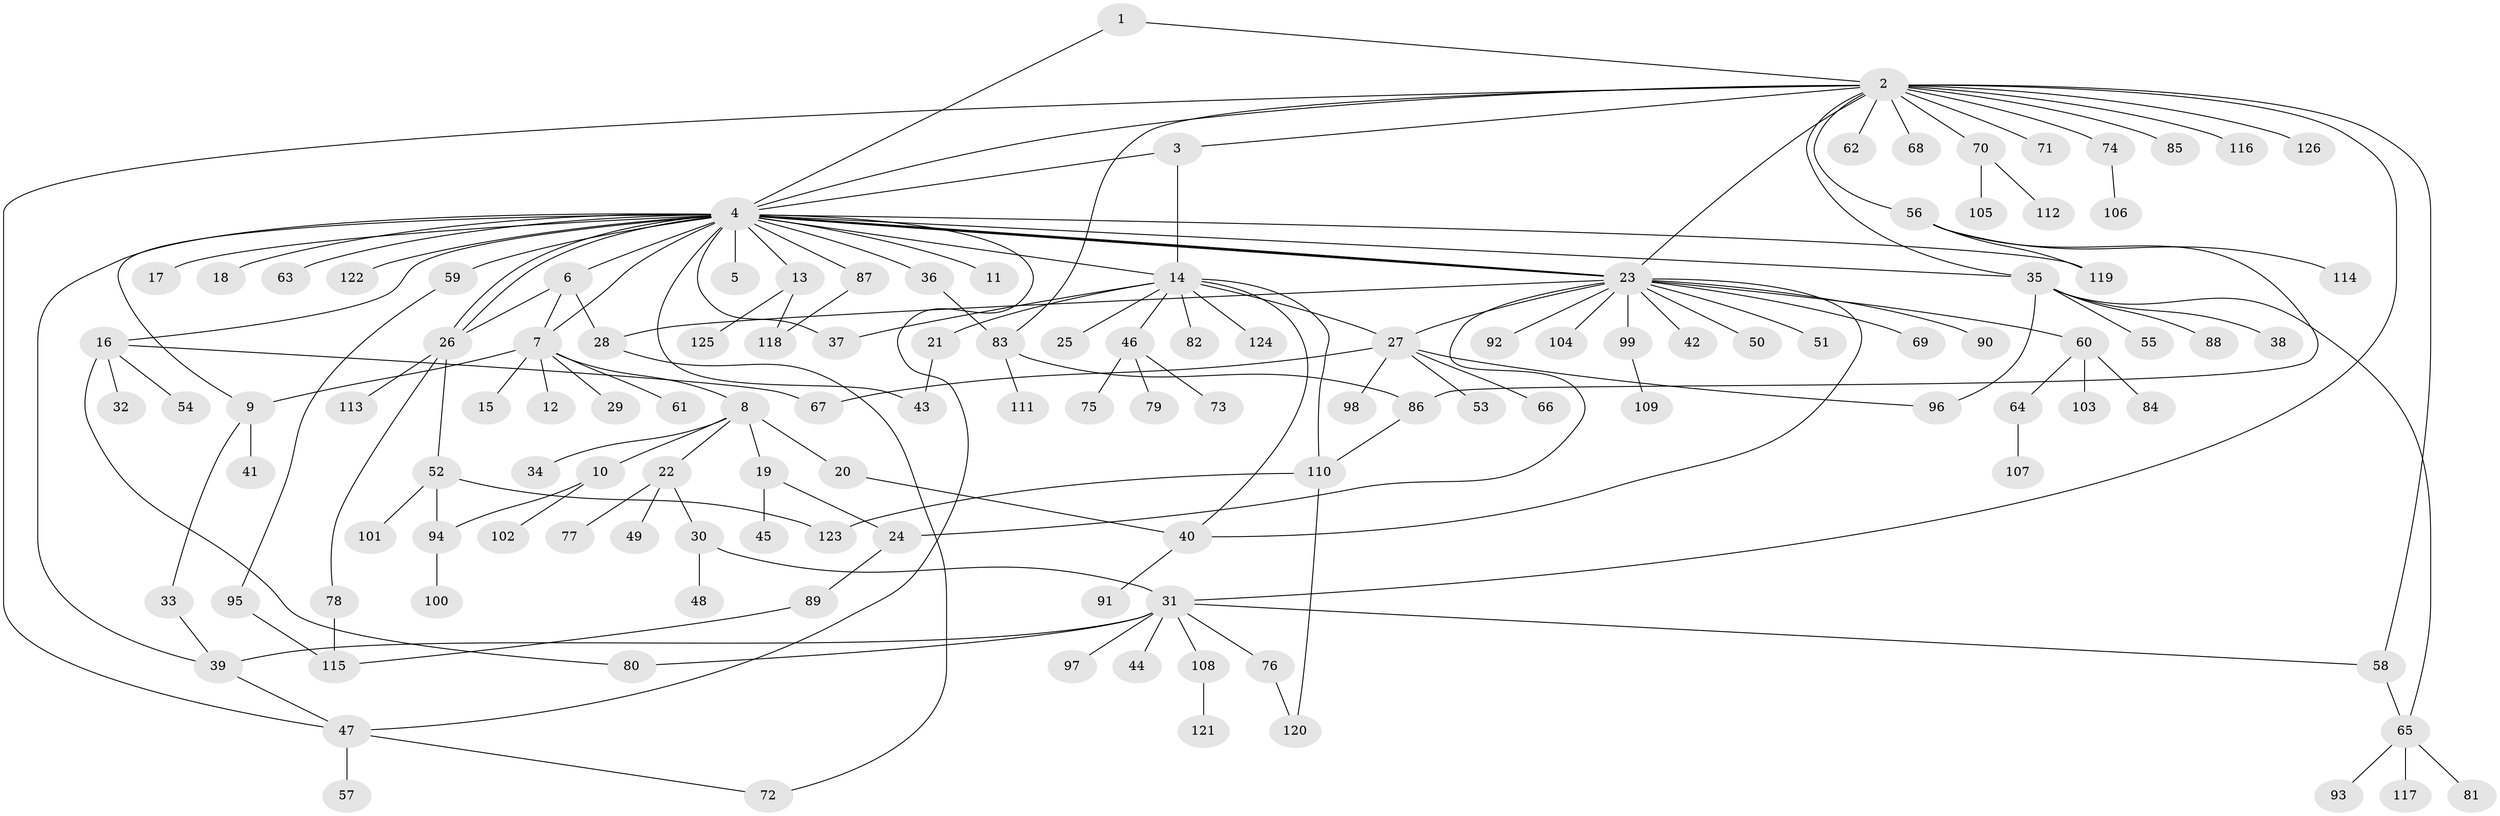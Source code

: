 // coarse degree distribution, {2: 0.1702127659574468, 18: 0.010638297872340425, 3: 0.09574468085106383, 27: 0.010638297872340425, 1: 0.5531914893617021, 5: 0.0425531914893617, 9: 0.02127659574468085, 13: 0.010638297872340425, 4: 0.0425531914893617, 16: 0.010638297872340425, 7: 0.010638297872340425, 6: 0.02127659574468085}
// Generated by graph-tools (version 1.1) at 2025/41/03/06/25 10:41:47]
// undirected, 126 vertices, 164 edges
graph export_dot {
graph [start="1"]
  node [color=gray90,style=filled];
  1;
  2;
  3;
  4;
  5;
  6;
  7;
  8;
  9;
  10;
  11;
  12;
  13;
  14;
  15;
  16;
  17;
  18;
  19;
  20;
  21;
  22;
  23;
  24;
  25;
  26;
  27;
  28;
  29;
  30;
  31;
  32;
  33;
  34;
  35;
  36;
  37;
  38;
  39;
  40;
  41;
  42;
  43;
  44;
  45;
  46;
  47;
  48;
  49;
  50;
  51;
  52;
  53;
  54;
  55;
  56;
  57;
  58;
  59;
  60;
  61;
  62;
  63;
  64;
  65;
  66;
  67;
  68;
  69;
  70;
  71;
  72;
  73;
  74;
  75;
  76;
  77;
  78;
  79;
  80;
  81;
  82;
  83;
  84;
  85;
  86;
  87;
  88;
  89;
  90;
  91;
  92;
  93;
  94;
  95;
  96;
  97;
  98;
  99;
  100;
  101;
  102;
  103;
  104;
  105;
  106;
  107;
  108;
  109;
  110;
  111;
  112;
  113;
  114;
  115;
  116;
  117;
  118;
  119;
  120;
  121;
  122;
  123;
  124;
  125;
  126;
  1 -- 2;
  1 -- 4;
  2 -- 3;
  2 -- 4;
  2 -- 23;
  2 -- 31;
  2 -- 35;
  2 -- 47;
  2 -- 56;
  2 -- 58;
  2 -- 62;
  2 -- 68;
  2 -- 70;
  2 -- 71;
  2 -- 74;
  2 -- 83;
  2 -- 85;
  2 -- 116;
  2 -- 126;
  3 -- 4;
  3 -- 14;
  4 -- 5;
  4 -- 6;
  4 -- 7;
  4 -- 9;
  4 -- 11;
  4 -- 13;
  4 -- 14;
  4 -- 16;
  4 -- 17;
  4 -- 18;
  4 -- 23;
  4 -- 23;
  4 -- 23;
  4 -- 26;
  4 -- 26;
  4 -- 35;
  4 -- 36;
  4 -- 37;
  4 -- 39;
  4 -- 43;
  4 -- 47;
  4 -- 59;
  4 -- 63;
  4 -- 87;
  4 -- 119;
  4 -- 122;
  6 -- 7;
  6 -- 26;
  6 -- 28;
  7 -- 8;
  7 -- 9;
  7 -- 12;
  7 -- 15;
  7 -- 29;
  7 -- 61;
  8 -- 10;
  8 -- 19;
  8 -- 20;
  8 -- 22;
  8 -- 34;
  9 -- 33;
  9 -- 41;
  10 -- 94;
  10 -- 102;
  13 -- 118;
  13 -- 125;
  14 -- 21;
  14 -- 25;
  14 -- 27;
  14 -- 37;
  14 -- 40;
  14 -- 46;
  14 -- 82;
  14 -- 110;
  14 -- 124;
  16 -- 32;
  16 -- 54;
  16 -- 67;
  16 -- 80;
  19 -- 24;
  19 -- 45;
  20 -- 40;
  21 -- 43;
  22 -- 30;
  22 -- 49;
  22 -- 77;
  23 -- 24;
  23 -- 27;
  23 -- 28;
  23 -- 40;
  23 -- 42;
  23 -- 50;
  23 -- 51;
  23 -- 60;
  23 -- 69;
  23 -- 90;
  23 -- 92;
  23 -- 99;
  23 -- 104;
  24 -- 89;
  26 -- 52;
  26 -- 78;
  26 -- 113;
  27 -- 53;
  27 -- 66;
  27 -- 67;
  27 -- 96;
  27 -- 98;
  28 -- 72;
  30 -- 31;
  30 -- 48;
  31 -- 39;
  31 -- 44;
  31 -- 58;
  31 -- 76;
  31 -- 80;
  31 -- 97;
  31 -- 108;
  33 -- 39;
  35 -- 38;
  35 -- 55;
  35 -- 65;
  35 -- 88;
  35 -- 96;
  36 -- 83;
  39 -- 47;
  40 -- 91;
  46 -- 73;
  46 -- 75;
  46 -- 79;
  47 -- 57;
  47 -- 72;
  52 -- 94;
  52 -- 101;
  52 -- 123;
  56 -- 86;
  56 -- 114;
  56 -- 119;
  58 -- 65;
  59 -- 95;
  60 -- 64;
  60 -- 84;
  60 -- 103;
  64 -- 107;
  65 -- 81;
  65 -- 93;
  65 -- 117;
  70 -- 105;
  70 -- 112;
  74 -- 106;
  76 -- 120;
  78 -- 115;
  83 -- 86;
  83 -- 111;
  86 -- 110;
  87 -- 118;
  89 -- 115;
  94 -- 100;
  95 -- 115;
  99 -- 109;
  108 -- 121;
  110 -- 120;
  110 -- 123;
}

